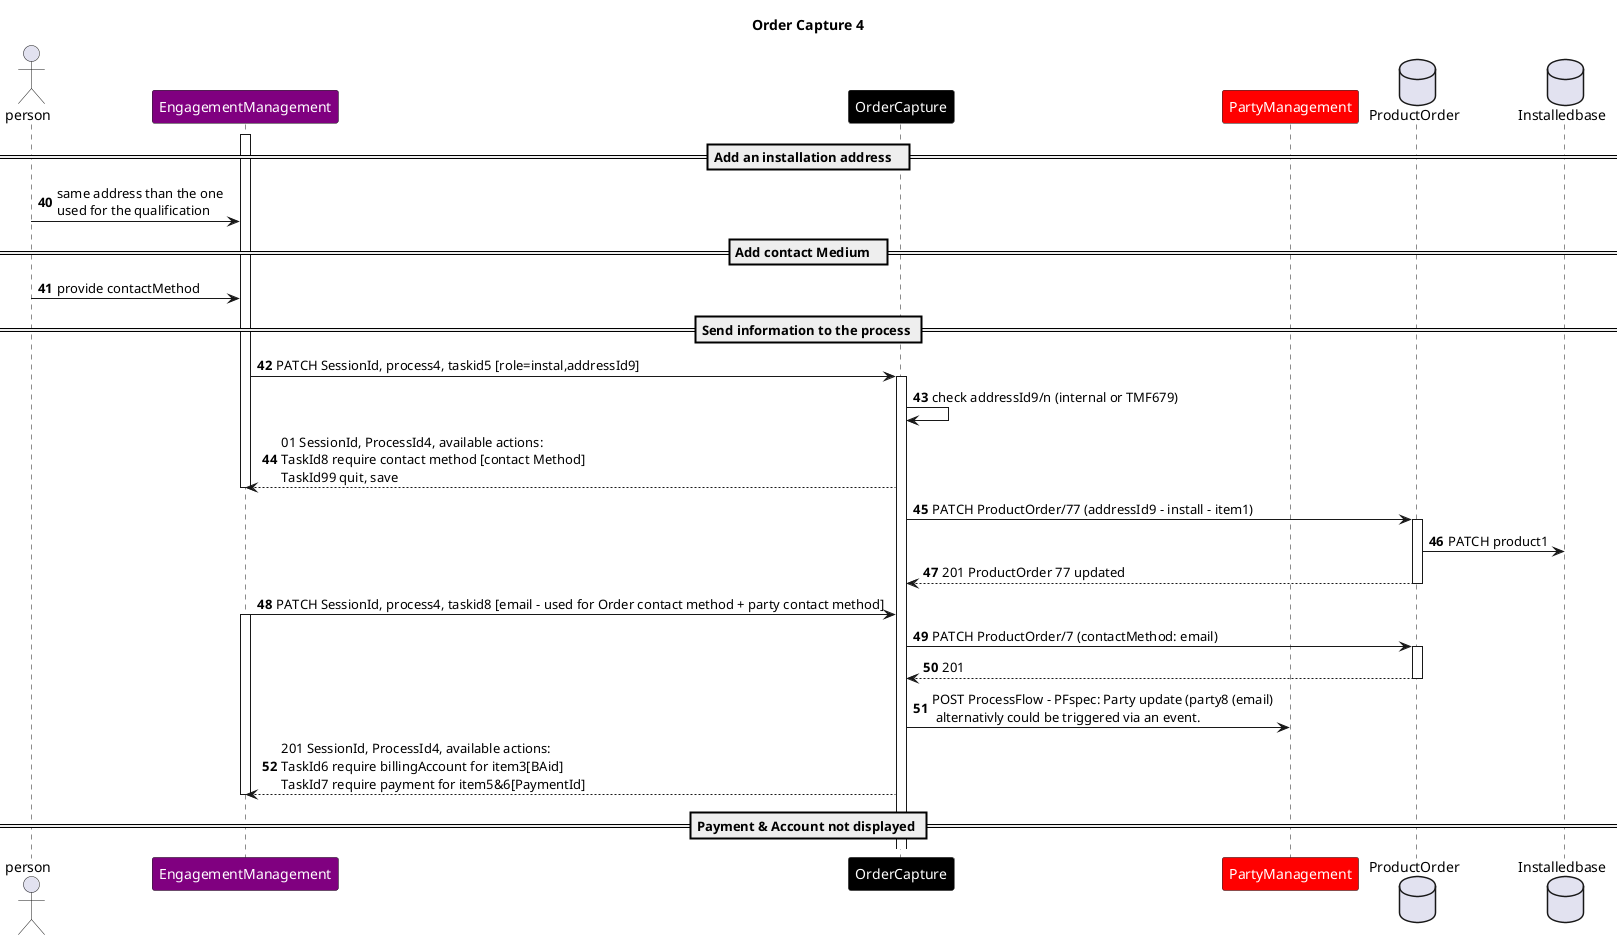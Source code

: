 @startuml
skinparam ParticipantFontColor automatic
Title: Order Capture 4
autonumber 40
actor person
participant EngagementManagement #Purple
participant OrderCapture #Black
participant PartyManagement #Red
database ProductOrder
database Installedbase

activate EngagementManagement
== Add an installation address   ==
person -> EngagementManagement : same address than the one\nused for the qualification 

== Add contact Medium   ==
person-> EngagementManagement: provide contactMethod

== Send information to the process ==
EngagementManagement -> OrderCapture : PATCH SessionId, process4, taskid5 [role=instal,addressId9]
activate OrderCapture
OrderCapture -> OrderCapture :check addressId9/n (internal or TMF679)
OrderCapture --> EngagementManagement: 01 SessionId, ProcessId4, available actions:\nTaskId8 require contact method [contact Method]\nTaskId99 quit, save
deactivate EngagementManagement

OrderCapture -> ProductOrder: PATCH ProductOrder/77 (addressId9 - install - item1)
activate ProductOrder
ProductOrder -> Installedbase : PATCH product1
ProductOrder --> OrderCapture : 201 ProductOrder 77 updated
deactivate ProductOrder

EngagementManagement -> OrderCapture : PATCH SessionId, process4, taskid8 [email - used for Order contact method + party contact method]
activate EngagementManagement
OrderCapture -> ProductOrder:  PATCH ProductOrder/7 (contactMethod: email)
activate ProductOrder
ProductOrder --> OrderCapture : 201 
deactivate ProductOrder
OrderCapture -> PartyManagement:  POST ProcessFlow - PFspec: Party update (party8 (email)\n alternativly could be triggered via an event.
OrderCapture --> EngagementManagement : 201 SessionId, ProcessId4, available actions:\nTaskId6 require billingAccount for item3[BAid]\nTaskId7 require payment for item5&6[PaymentId]
deactivate EngagementManagement
== Payment & Account not displayed ==
@enduml

